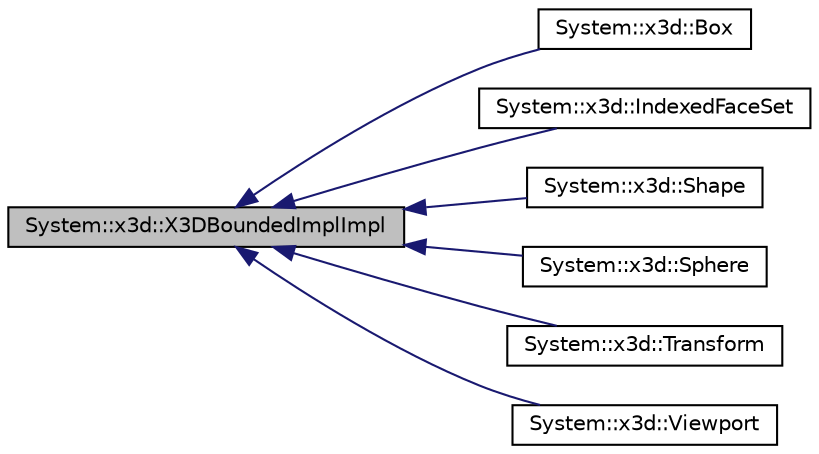 digraph G
{
  edge [fontname="Helvetica",fontsize="10",labelfontname="Helvetica",labelfontsize="10"];
  node [fontname="Helvetica",fontsize="10",shape=record];
  rankdir="LR";
  Node1 [label="System::x3d::X3DBoundedImplImpl",height=0.2,width=0.4,color="black", fillcolor="grey75", style="filled" fontcolor="black"];
  Node1 -> Node2 [dir="back",color="midnightblue",fontsize="10",style="solid",fontname="Helvetica"];
  Node2 [label="System::x3d::Box",height=0.2,width=0.4,color="black", fillcolor="white", style="filled",URL="$class_system_1_1x3d_1_1_box.html"];
  Node1 -> Node3 [dir="back",color="midnightblue",fontsize="10",style="solid",fontname="Helvetica"];
  Node3 [label="System::x3d::IndexedFaceSet",height=0.2,width=0.4,color="black", fillcolor="white", style="filled",URL="$class_system_1_1x3d_1_1_indexed_face_set.html"];
  Node1 -> Node4 [dir="back",color="midnightblue",fontsize="10",style="solid",fontname="Helvetica"];
  Node4 [label="System::x3d::Shape",height=0.2,width=0.4,color="black", fillcolor="white", style="filled",URL="$class_system_1_1x3d_1_1_shape.html"];
  Node1 -> Node5 [dir="back",color="midnightblue",fontsize="10",style="solid",fontname="Helvetica"];
  Node5 [label="System::x3d::Sphere",height=0.2,width=0.4,color="black", fillcolor="white", style="filled",URL="$class_system_1_1x3d_1_1_sphere.html"];
  Node1 -> Node6 [dir="back",color="midnightblue",fontsize="10",style="solid",fontname="Helvetica"];
  Node6 [label="System::x3d::Transform",height=0.2,width=0.4,color="black", fillcolor="white", style="filled",URL="$class_system_1_1x3d_1_1_transform.html"];
  Node1 -> Node7 [dir="back",color="midnightblue",fontsize="10",style="solid",fontname="Helvetica"];
  Node7 [label="System::x3d::Viewport",height=0.2,width=0.4,color="black", fillcolor="white", style="filled",URL="$class_system_1_1x3d_1_1_viewport.html"];
}
